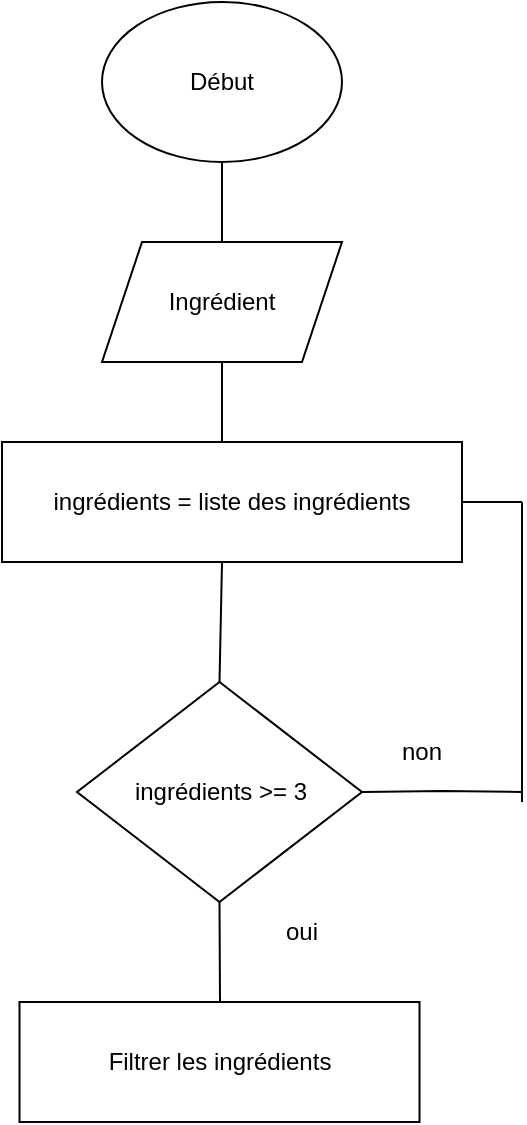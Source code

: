 <mxfile version="18.1.3" type="github">
  <diagram id="pIfoinz57ZPRVRw4wzUu" name="Page-1">
    <mxGraphModel dx="1422" dy="744" grid="1" gridSize="10" guides="1" tooltips="1" connect="1" arrows="1" fold="1" page="1" pageScale="1" pageWidth="827" pageHeight="1169" background="none" math="0" shadow="0">
      <root>
        <mxCell id="0" />
        <mxCell id="1" parent="0" />
        <mxCell id="0HhxuMPmHfuYkAqVo-YR-1" value="Début" style="ellipse;whiteSpace=wrap;html=1;" vertex="1" parent="1">
          <mxGeometry x="190" y="20" width="120" height="80" as="geometry" />
        </mxCell>
        <mxCell id="0HhxuMPmHfuYkAqVo-YR-2" value="Ingrédient" style="shape=parallelogram;perimeter=parallelogramPerimeter;whiteSpace=wrap;html=1;fixedSize=1;" vertex="1" parent="1">
          <mxGeometry x="190" y="140" width="120" height="60" as="geometry" />
        </mxCell>
        <mxCell id="0HhxuMPmHfuYkAqVo-YR-4" value="" style="endArrow=none;html=1;rounded=0;exitX=0.5;exitY=0;exitDx=0;exitDy=0;entryX=0.5;entryY=1;entryDx=0;entryDy=0;" edge="1" parent="1" source="0HhxuMPmHfuYkAqVo-YR-2" target="0HhxuMPmHfuYkAqVo-YR-1">
          <mxGeometry width="50" height="50" relative="1" as="geometry">
            <mxPoint x="230" y="140" as="sourcePoint" />
            <mxPoint x="280" y="90" as="targetPoint" />
          </mxGeometry>
        </mxCell>
        <mxCell id="0HhxuMPmHfuYkAqVo-YR-5" value="" style="endArrow=none;html=1;rounded=0;entryX=0.5;entryY=1;entryDx=0;entryDy=0;" edge="1" parent="1" target="0HhxuMPmHfuYkAqVo-YR-2">
          <mxGeometry width="50" height="50" relative="1" as="geometry">
            <mxPoint x="250" y="250" as="sourcePoint" />
            <mxPoint x="280" y="200" as="targetPoint" />
          </mxGeometry>
        </mxCell>
        <mxCell id="0HhxuMPmHfuYkAqVo-YR-6" value="ingrédients = liste des ingrédients" style="rounded=0;whiteSpace=wrap;html=1;" vertex="1" parent="1">
          <mxGeometry x="140" y="240" width="230" height="60" as="geometry" />
        </mxCell>
        <mxCell id="0HhxuMPmHfuYkAqVo-YR-10" value="ingrédients &amp;gt;= 3" style="rhombus;whiteSpace=wrap;html=1;" vertex="1" parent="1">
          <mxGeometry x="177.5" y="360" width="142.5" height="110" as="geometry" />
        </mxCell>
        <mxCell id="0HhxuMPmHfuYkAqVo-YR-11" value="" style="endArrow=none;html=1;rounded=0;exitX=0.5;exitY=0;exitDx=0;exitDy=0;" edge="1" parent="1" source="0HhxuMPmHfuYkAqVo-YR-10">
          <mxGeometry width="50" height="50" relative="1" as="geometry">
            <mxPoint x="230" y="350" as="sourcePoint" />
            <mxPoint x="250" y="300" as="targetPoint" />
          </mxGeometry>
        </mxCell>
        <mxCell id="0HhxuMPmHfuYkAqVo-YR-13" value="" style="endArrow=none;html=1;rounded=0;exitX=1;exitY=0.5;exitDx=0;exitDy=0;" edge="1" parent="1" source="0HhxuMPmHfuYkAqVo-YR-10">
          <mxGeometry width="50" height="50" relative="1" as="geometry">
            <mxPoint x="322.5" y="414.5" as="sourcePoint" />
            <mxPoint x="400" y="415" as="targetPoint" />
            <Array as="points">
              <mxPoint x="360" y="414.5" />
            </Array>
          </mxGeometry>
        </mxCell>
        <mxCell id="0HhxuMPmHfuYkAqVo-YR-14" value="" style="endArrow=none;html=1;rounded=0;" edge="1" parent="1">
          <mxGeometry width="50" height="50" relative="1" as="geometry">
            <mxPoint x="400" y="420" as="sourcePoint" />
            <mxPoint x="400" y="270" as="targetPoint" />
          </mxGeometry>
        </mxCell>
        <mxCell id="0HhxuMPmHfuYkAqVo-YR-15" value="" style="endArrow=none;html=1;rounded=0;exitX=1;exitY=0.5;exitDx=0;exitDy=0;" edge="1" parent="1" source="0HhxuMPmHfuYkAqVo-YR-6">
          <mxGeometry width="50" height="50" relative="1" as="geometry">
            <mxPoint x="390" y="380" as="sourcePoint" />
            <mxPoint x="400" y="270" as="targetPoint" />
          </mxGeometry>
        </mxCell>
        <mxCell id="0HhxuMPmHfuYkAqVo-YR-16" value="non" style="text;html=1;strokeColor=none;fillColor=none;align=center;verticalAlign=middle;whiteSpace=wrap;rounded=0;" vertex="1" parent="1">
          <mxGeometry x="320" y="380" width="60" height="30" as="geometry" />
        </mxCell>
        <mxCell id="0HhxuMPmHfuYkAqVo-YR-17" value="" style="endArrow=none;html=1;rounded=0;entryX=0.5;entryY=1;entryDx=0;entryDy=0;" edge="1" parent="1" target="0HhxuMPmHfuYkAqVo-YR-10">
          <mxGeometry width="50" height="50" relative="1" as="geometry">
            <mxPoint x="249" y="520" as="sourcePoint" />
            <mxPoint x="440" y="330" as="targetPoint" />
          </mxGeometry>
        </mxCell>
        <mxCell id="0HhxuMPmHfuYkAqVo-YR-18" value="oui" style="text;html=1;strokeColor=none;fillColor=none;align=center;verticalAlign=middle;whiteSpace=wrap;rounded=0;" vertex="1" parent="1">
          <mxGeometry x="260" y="470" width="60" height="30" as="geometry" />
        </mxCell>
        <mxCell id="0HhxuMPmHfuYkAqVo-YR-19" value="Filtrer les ingrédients" style="rounded=0;whiteSpace=wrap;html=1;" vertex="1" parent="1">
          <mxGeometry x="148.75" y="520" width="200" height="60" as="geometry" />
        </mxCell>
      </root>
    </mxGraphModel>
  </diagram>
</mxfile>
